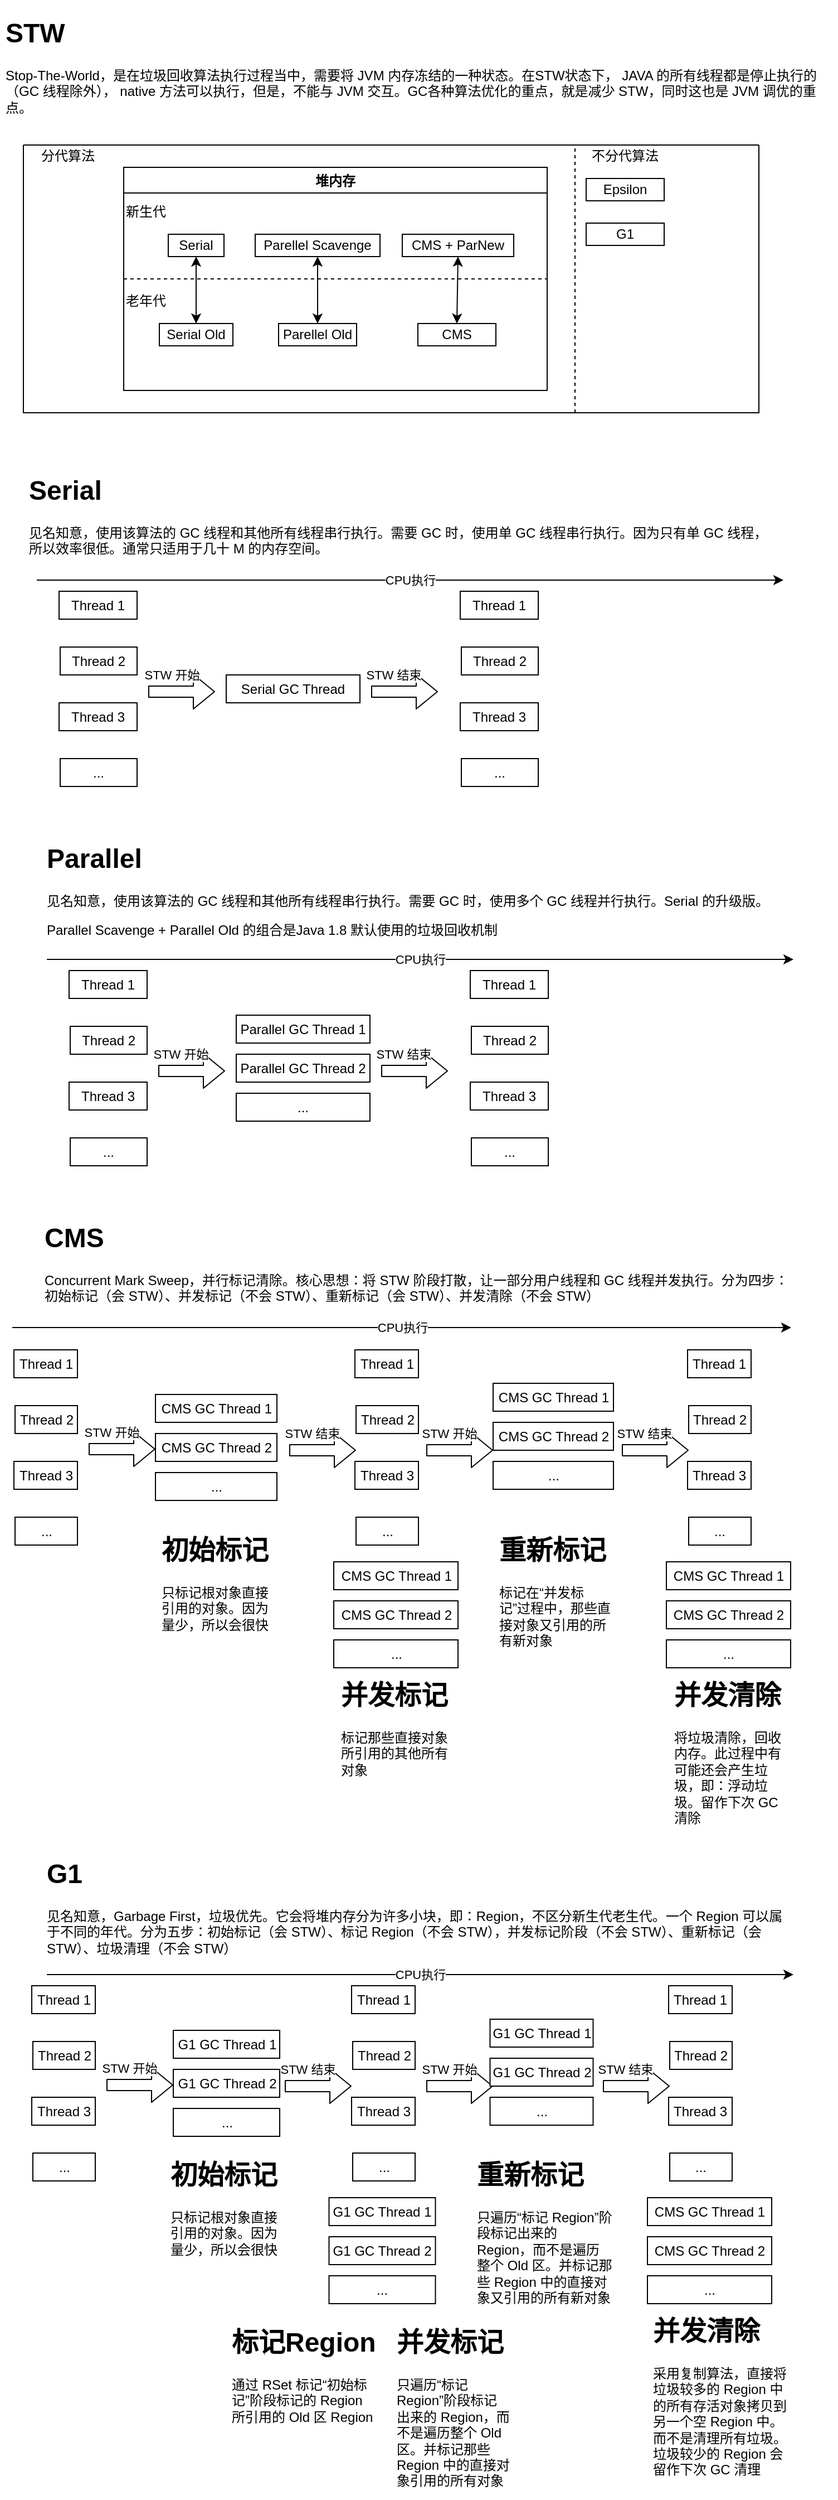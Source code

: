 <mxfile version="15.1.3" type="device"><diagram id="C5RBs43oDa-KdzZeNtuy" name="Page-1"><mxGraphModel dx="1038" dy="616" grid="1" gridSize="10" guides="1" tooltips="1" connect="1" arrows="1" fold="1" page="1" pageScale="1" pageWidth="827" pageHeight="1169" background="#ffffff" math="0" shadow="0"><root><mxCell id="WIyWlLk6GJQsqaUBKTNV-0"/><mxCell id="WIyWlLk6GJQsqaUBKTNV-1" parent="WIyWlLk6GJQsqaUBKTNV-0"/><mxCell id="OI10r6nKXgjfqg_nVH3b-0" value="&lt;h1&gt;STW&lt;/h1&gt;&lt;p&gt;Stop-The-World，是在垃圾回收算法执行过程当中，需要将 JVM 内存冻结的一种状态。在STW状态下， JAVA 的所有线程都是停止执行的（GC 线程除外）， native 方法可以执行，但是，不能与 JVM 交互。GC各种算法优化的重点，就是减少 STW，同时这也是 JVM 调优的重点。&lt;br&gt;&lt;/p&gt;" style="text;html=1;strokeColor=none;spacing=5;spacingTop=-20;whiteSpace=wrap;overflow=hidden;rounded=0;fillColor=#ffffff;" vertex="1" parent="WIyWlLk6GJQsqaUBKTNV-1"><mxGeometry x="39" y="20" width="751" height="110" as="geometry"/></mxCell><mxCell id="OI10r6nKXgjfqg_nVH3b-6" value="堆内存" style="swimlane;fillColor=#ffffff;" vertex="1" parent="WIyWlLk6GJQsqaUBKTNV-1"><mxGeometry x="150" y="160" width="380" height="200" as="geometry"/></mxCell><mxCell id="OI10r6nKXgjfqg_nVH3b-10" value="新生代" style="text;html=1;strokeColor=none;fillColor=none;align=center;verticalAlign=middle;whiteSpace=wrap;rounded=0;" vertex="1" parent="OI10r6nKXgjfqg_nVH3b-6"><mxGeometry y="30" width="40" height="20" as="geometry"/></mxCell><mxCell id="OI10r6nKXgjfqg_nVH3b-11" value="老年代" style="text;html=1;strokeColor=none;fillColor=none;align=center;verticalAlign=middle;whiteSpace=wrap;rounded=0;" vertex="1" parent="OI10r6nKXgjfqg_nVH3b-6"><mxGeometry y="110" width="40" height="20" as="geometry"/></mxCell><mxCell id="OI10r6nKXgjfqg_nVH3b-12" value="Serial" style="rounded=0;whiteSpace=wrap;html=1;fillColor=#ffffff;" vertex="1" parent="OI10r6nKXgjfqg_nVH3b-6"><mxGeometry x="40" y="60" width="50" height="20" as="geometry"/></mxCell><mxCell id="OI10r6nKXgjfqg_nVH3b-13" value="Serial Old" style="rounded=0;whiteSpace=wrap;html=1;fillColor=#ffffff;" vertex="1" parent="OI10r6nKXgjfqg_nVH3b-6"><mxGeometry x="32" y="140" width="66" height="20" as="geometry"/></mxCell><mxCell id="OI10r6nKXgjfqg_nVH3b-14" value="" style="endArrow=classic;startArrow=classic;html=1;entryX=0.5;entryY=1;entryDx=0;entryDy=0;exitX=0.5;exitY=0;exitDx=0;exitDy=0;" edge="1" parent="OI10r6nKXgjfqg_nVH3b-6" source="OI10r6nKXgjfqg_nVH3b-13" target="OI10r6nKXgjfqg_nVH3b-12"><mxGeometry width="50" height="50" relative="1" as="geometry"><mxPoint x="70" y="110" as="sourcePoint"/><mxPoint x="120" y="60" as="targetPoint"/></mxGeometry></mxCell><mxCell id="OI10r6nKXgjfqg_nVH3b-15" value="Parellel Scavenge" style="rounded=0;whiteSpace=wrap;html=1;fillColor=#ffffff;" vertex="1" parent="OI10r6nKXgjfqg_nVH3b-6"><mxGeometry x="118" y="60" width="112" height="20" as="geometry"/></mxCell><mxCell id="OI10r6nKXgjfqg_nVH3b-16" value="Parellel Old" style="rounded=0;whiteSpace=wrap;html=1;fillColor=#ffffff;" vertex="1" parent="OI10r6nKXgjfqg_nVH3b-6"><mxGeometry x="139" y="140" width="70" height="20" as="geometry"/></mxCell><mxCell id="OI10r6nKXgjfqg_nVH3b-17" value="" style="endArrow=classic;startArrow=classic;html=1;entryX=0.5;entryY=1;entryDx=0;entryDy=0;exitX=0.5;exitY=0;exitDx=0;exitDy=0;" edge="1" parent="OI10r6nKXgjfqg_nVH3b-6" source="OI10r6nKXgjfqg_nVH3b-16" target="OI10r6nKXgjfqg_nVH3b-15"><mxGeometry width="50" height="50" relative="1" as="geometry"><mxPoint x="-172" y="-110" as="sourcePoint"/><mxPoint x="-122" y="-160" as="targetPoint"/></mxGeometry></mxCell><mxCell id="OI10r6nKXgjfqg_nVH3b-18" value="CMS" style="rounded=0;whiteSpace=wrap;html=1;fillColor=#ffffff;" vertex="1" parent="OI10r6nKXgjfqg_nVH3b-6"><mxGeometry x="264" y="140" width="70" height="20" as="geometry"/></mxCell><mxCell id="OI10r6nKXgjfqg_nVH3b-19" value="CMS + ParNew" style="rounded=0;whiteSpace=wrap;html=1;fillColor=#ffffff;" vertex="1" parent="OI10r6nKXgjfqg_nVH3b-6"><mxGeometry x="250" y="60" width="100" height="20" as="geometry"/></mxCell><mxCell id="OI10r6nKXgjfqg_nVH3b-31" value="" style="endArrow=classic;startArrow=classic;html=1;entryX=0.5;entryY=1;entryDx=0;entryDy=0;exitX=0.5;exitY=0;exitDx=0;exitDy=0;" edge="1" parent="OI10r6nKXgjfqg_nVH3b-6" source="OI10r6nKXgjfqg_nVH3b-18" target="OI10r6nKXgjfqg_nVH3b-19"><mxGeometry width="50" height="50" relative="1" as="geometry"><mxPoint x="280" y="140" as="sourcePoint"/><mxPoint x="290" y="250" as="targetPoint"/></mxGeometry></mxCell><mxCell id="OI10r6nKXgjfqg_nVH3b-9" value="" style="endArrow=none;dashed=1;html=1;exitX=0;exitY=0.5;exitDx=0;exitDy=0;entryX=1;entryY=0.5;entryDx=0;entryDy=0;" edge="1" parent="WIyWlLk6GJQsqaUBKTNV-1" source="OI10r6nKXgjfqg_nVH3b-6" target="OI10r6nKXgjfqg_nVH3b-6"><mxGeometry width="50" height="50" relative="1" as="geometry"><mxPoint x="350" y="70" as="sourcePoint"/><mxPoint x="400" y="20" as="targetPoint"/></mxGeometry></mxCell><mxCell id="OI10r6nKXgjfqg_nVH3b-24" value="" style="swimlane;startSize=0;fillColor=#ffffff;" vertex="1" parent="WIyWlLk6GJQsqaUBKTNV-1"><mxGeometry x="60" y="140" width="660" height="240" as="geometry"/></mxCell><mxCell id="OI10r6nKXgjfqg_nVH3b-26" value="分代算法" style="text;html=1;strokeColor=none;fillColor=none;align=center;verticalAlign=middle;whiteSpace=wrap;rounded=0;" vertex="1" parent="OI10r6nKXgjfqg_nVH3b-24"><mxGeometry width="80" height="20" as="geometry"/></mxCell><mxCell id="OI10r6nKXgjfqg_nVH3b-27" value="不分代算法" style="text;html=1;strokeColor=none;fillColor=none;align=center;verticalAlign=middle;whiteSpace=wrap;rounded=0;" vertex="1" parent="OI10r6nKXgjfqg_nVH3b-24"><mxGeometry x="500" width="80" height="20" as="geometry"/></mxCell><mxCell id="OI10r6nKXgjfqg_nVH3b-28" value="Epsilon" style="rounded=0;whiteSpace=wrap;html=1;fillColor=#ffffff;" vertex="1" parent="OI10r6nKXgjfqg_nVH3b-24"><mxGeometry x="505" y="30" width="70" height="20" as="geometry"/></mxCell><mxCell id="OI10r6nKXgjfqg_nVH3b-29" value="G1" style="rounded=0;whiteSpace=wrap;html=1;fillColor=#ffffff;" vertex="1" parent="OI10r6nKXgjfqg_nVH3b-24"><mxGeometry x="505" y="70" width="70" height="20" as="geometry"/></mxCell><mxCell id="OI10r6nKXgjfqg_nVH3b-25" value="" style="endArrow=none;dashed=1;html=1;entryX=0.75;entryY=0;entryDx=0;entryDy=0;exitX=0.75;exitY=1;exitDx=0;exitDy=0;" edge="1" parent="WIyWlLk6GJQsqaUBKTNV-1" source="OI10r6nKXgjfqg_nVH3b-24" target="OI10r6nKXgjfqg_nVH3b-24"><mxGeometry width="50" height="50" relative="1" as="geometry"><mxPoint x="555" y="510" as="sourcePoint"/><mxPoint x="400" y="230" as="targetPoint"/></mxGeometry></mxCell><mxCell id="OI10r6nKXgjfqg_nVH3b-30" value="&lt;h1&gt;Serial&lt;/h1&gt;&lt;p&gt;见名知意，使用该算法的 GC 线程和其他所有线程串行执行。需要 GC 时，使用单 GC 线程串行执行。因为只有单 GC 线程，所以效率很低。通常只适用于几十 M 的内存空间。&lt;/p&gt;" style="text;html=1;strokeColor=none;spacing=5;spacingTop=-20;whiteSpace=wrap;overflow=hidden;rounded=0;fillColor=#ffffff;" vertex="1" parent="WIyWlLk6GJQsqaUBKTNV-1"><mxGeometry x="60" y="430" width="680" height="90" as="geometry"/></mxCell><mxCell id="OI10r6nKXgjfqg_nVH3b-32" value="Thread 1" style="rounded=0;whiteSpace=wrap;html=1;fillColor=#ffffff;" vertex="1" parent="WIyWlLk6GJQsqaUBKTNV-1"><mxGeometry x="92" y="540" width="70" height="25" as="geometry"/></mxCell><mxCell id="OI10r6nKXgjfqg_nVH3b-33" value="Thread 2" style="rounded=0;whiteSpace=wrap;html=1;fillColor=#ffffff;" vertex="1" parent="WIyWlLk6GJQsqaUBKTNV-1"><mxGeometry x="93" y="590" width="69" height="25" as="geometry"/></mxCell><mxCell id="OI10r6nKXgjfqg_nVH3b-34" value="Thread 3" style="rounded=0;whiteSpace=wrap;html=1;fillColor=#ffffff;" vertex="1" parent="WIyWlLk6GJQsqaUBKTNV-1"><mxGeometry x="92" y="640" width="70" height="25" as="geometry"/></mxCell><mxCell id="OI10r6nKXgjfqg_nVH3b-35" value="..." style="rounded=0;whiteSpace=wrap;html=1;fillColor=#ffffff;" vertex="1" parent="WIyWlLk6GJQsqaUBKTNV-1"><mxGeometry x="93" y="690" width="69" height="25" as="geometry"/></mxCell><mxCell id="OI10r6nKXgjfqg_nVH3b-37" value="" style="shape=flexArrow;endArrow=classic;html=1;" edge="1" parent="WIyWlLk6GJQsqaUBKTNV-1"><mxGeometry width="50" height="50" relative="1" as="geometry"><mxPoint x="172" y="630" as="sourcePoint"/><mxPoint x="232" y="630" as="targetPoint"/></mxGeometry></mxCell><mxCell id="OI10r6nKXgjfqg_nVH3b-38" value="STW 开始" style="edgeLabel;html=1;align=center;verticalAlign=middle;resizable=0;points=[];" vertex="1" connectable="0" parent="OI10r6nKXgjfqg_nVH3b-37"><mxGeometry x="-0.5" y="2" relative="1" as="geometry"><mxPoint x="6" y="-13" as="offset"/></mxGeometry></mxCell><mxCell id="OI10r6nKXgjfqg_nVH3b-39" value="Serial GC Thread" style="rounded=0;whiteSpace=wrap;html=1;fillColor=#ffffff;" vertex="1" parent="WIyWlLk6GJQsqaUBKTNV-1"><mxGeometry x="242" y="615" width="120" height="25" as="geometry"/></mxCell><mxCell id="OI10r6nKXgjfqg_nVH3b-40" value="Thread 1" style="rounded=0;whiteSpace=wrap;html=1;fillColor=#ffffff;" vertex="1" parent="WIyWlLk6GJQsqaUBKTNV-1"><mxGeometry x="452" y="540" width="70" height="25" as="geometry"/></mxCell><mxCell id="OI10r6nKXgjfqg_nVH3b-41" value="Thread 2" style="rounded=0;whiteSpace=wrap;html=1;fillColor=#ffffff;" vertex="1" parent="WIyWlLk6GJQsqaUBKTNV-1"><mxGeometry x="453" y="590" width="69" height="25" as="geometry"/></mxCell><mxCell id="OI10r6nKXgjfqg_nVH3b-42" value="Thread 3" style="rounded=0;whiteSpace=wrap;html=1;fillColor=#ffffff;" vertex="1" parent="WIyWlLk6GJQsqaUBKTNV-1"><mxGeometry x="452" y="640" width="70" height="25" as="geometry"/></mxCell><mxCell id="OI10r6nKXgjfqg_nVH3b-43" value="..." style="rounded=0;whiteSpace=wrap;html=1;fillColor=#ffffff;" vertex="1" parent="WIyWlLk6GJQsqaUBKTNV-1"><mxGeometry x="453" y="690" width="69" height="25" as="geometry"/></mxCell><mxCell id="OI10r6nKXgjfqg_nVH3b-47" value="" style="shape=flexArrow;endArrow=classic;html=1;" edge="1" parent="WIyWlLk6GJQsqaUBKTNV-1"><mxGeometry width="50" height="50" relative="1" as="geometry"><mxPoint x="372" y="630" as="sourcePoint"/><mxPoint x="432" y="630" as="targetPoint"/></mxGeometry></mxCell><mxCell id="OI10r6nKXgjfqg_nVH3b-48" value="STW 结束" style="edgeLabel;html=1;align=center;verticalAlign=middle;resizable=0;points=[];" vertex="1" connectable="0" parent="OI10r6nKXgjfqg_nVH3b-47"><mxGeometry x="-0.5" y="2" relative="1" as="geometry"><mxPoint x="5" y="-13" as="offset"/></mxGeometry></mxCell><mxCell id="OI10r6nKXgjfqg_nVH3b-50" value="" style="endArrow=classic;html=1;" edge="1" parent="WIyWlLk6GJQsqaUBKTNV-1"><mxGeometry relative="1" as="geometry"><mxPoint x="72" y="530" as="sourcePoint"/><mxPoint x="742" y="530" as="targetPoint"/></mxGeometry></mxCell><mxCell id="OI10r6nKXgjfqg_nVH3b-51" value="CPU执行" style="edgeLabel;resizable=0;html=1;align=center;verticalAlign=middle;" connectable="0" vertex="1" parent="OI10r6nKXgjfqg_nVH3b-50"><mxGeometry relative="1" as="geometry"/></mxCell><mxCell id="OI10r6nKXgjfqg_nVH3b-53" value="&lt;h1&gt;Parallel&lt;/h1&gt;&lt;p&gt;见名知意，使用该算法的 GC 线程和其他所有线程串行执行。需要 GC 时，使用多个 GC 线程并行执行。Serial 的升级版。&lt;/p&gt;&lt;p&gt;Parallel Scavenge + Parallel Old 的组合是Java 1.8 默认使用的垃圾回收机制&lt;/p&gt;" style="text;html=1;strokeColor=none;spacing=5;spacingTop=-20;whiteSpace=wrap;overflow=hidden;rounded=0;fillColor=#ffffff;" vertex="1" parent="WIyWlLk6GJQsqaUBKTNV-1"><mxGeometry x="76" y="760" width="680" height="100" as="geometry"/></mxCell><mxCell id="OI10r6nKXgjfqg_nVH3b-54" value="Thread 1" style="rounded=0;whiteSpace=wrap;html=1;fillColor=#ffffff;" vertex="1" parent="WIyWlLk6GJQsqaUBKTNV-1"><mxGeometry x="101" y="880" width="70" height="25" as="geometry"/></mxCell><mxCell id="OI10r6nKXgjfqg_nVH3b-55" value="Thread 2" style="rounded=0;whiteSpace=wrap;html=1;fillColor=#ffffff;" vertex="1" parent="WIyWlLk6GJQsqaUBKTNV-1"><mxGeometry x="102" y="930" width="69" height="25" as="geometry"/></mxCell><mxCell id="OI10r6nKXgjfqg_nVH3b-56" value="Thread 3" style="rounded=0;whiteSpace=wrap;html=1;fillColor=#ffffff;" vertex="1" parent="WIyWlLk6GJQsqaUBKTNV-1"><mxGeometry x="101" y="980" width="70" height="25" as="geometry"/></mxCell><mxCell id="OI10r6nKXgjfqg_nVH3b-57" value="..." style="rounded=0;whiteSpace=wrap;html=1;fillColor=#ffffff;" vertex="1" parent="WIyWlLk6GJQsqaUBKTNV-1"><mxGeometry x="102" y="1030" width="69" height="25" as="geometry"/></mxCell><mxCell id="OI10r6nKXgjfqg_nVH3b-58" value="" style="shape=flexArrow;endArrow=classic;html=1;" edge="1" parent="WIyWlLk6GJQsqaUBKTNV-1"><mxGeometry width="50" height="50" relative="1" as="geometry"><mxPoint x="181" y="970" as="sourcePoint"/><mxPoint x="241" y="970" as="targetPoint"/></mxGeometry></mxCell><mxCell id="OI10r6nKXgjfqg_nVH3b-59" value="STW 开始" style="edgeLabel;html=1;align=center;verticalAlign=middle;resizable=0;points=[];" vertex="1" connectable="0" parent="OI10r6nKXgjfqg_nVH3b-58"><mxGeometry x="-0.5" y="2" relative="1" as="geometry"><mxPoint x="5" y="-13" as="offset"/></mxGeometry></mxCell><mxCell id="OI10r6nKXgjfqg_nVH3b-60" value="Parallel&amp;nbsp;GC Thread 2" style="rounded=0;whiteSpace=wrap;html=1;fillColor=#ffffff;" vertex="1" parent="WIyWlLk6GJQsqaUBKTNV-1"><mxGeometry x="251" y="955" width="120" height="25" as="geometry"/></mxCell><mxCell id="OI10r6nKXgjfqg_nVH3b-61" value="Thread 1" style="rounded=0;whiteSpace=wrap;html=1;fillColor=#ffffff;" vertex="1" parent="WIyWlLk6GJQsqaUBKTNV-1"><mxGeometry x="461" y="880" width="70" height="25" as="geometry"/></mxCell><mxCell id="OI10r6nKXgjfqg_nVH3b-62" value="Thread 2" style="rounded=0;whiteSpace=wrap;html=1;fillColor=#ffffff;" vertex="1" parent="WIyWlLk6GJQsqaUBKTNV-1"><mxGeometry x="462" y="930" width="69" height="25" as="geometry"/></mxCell><mxCell id="OI10r6nKXgjfqg_nVH3b-63" value="Thread 3" style="rounded=0;whiteSpace=wrap;html=1;fillColor=#ffffff;" vertex="1" parent="WIyWlLk6GJQsqaUBKTNV-1"><mxGeometry x="461" y="980" width="70" height="25" as="geometry"/></mxCell><mxCell id="OI10r6nKXgjfqg_nVH3b-64" value="..." style="rounded=0;whiteSpace=wrap;html=1;fillColor=#ffffff;" vertex="1" parent="WIyWlLk6GJQsqaUBKTNV-1"><mxGeometry x="462" y="1030" width="69" height="25" as="geometry"/></mxCell><mxCell id="OI10r6nKXgjfqg_nVH3b-68" value="" style="shape=flexArrow;endArrow=classic;html=1;" edge="1" parent="WIyWlLk6GJQsqaUBKTNV-1"><mxGeometry width="50" height="50" relative="1" as="geometry"><mxPoint x="381" y="970" as="sourcePoint"/><mxPoint x="441" y="970" as="targetPoint"/></mxGeometry></mxCell><mxCell id="OI10r6nKXgjfqg_nVH3b-69" value="STW 结束" style="edgeLabel;html=1;align=center;verticalAlign=middle;resizable=0;points=[];" vertex="1" connectable="0" parent="OI10r6nKXgjfqg_nVH3b-68"><mxGeometry x="-0.5" y="2" relative="1" as="geometry"><mxPoint x="5" y="-13" as="offset"/></mxGeometry></mxCell><mxCell id="OI10r6nKXgjfqg_nVH3b-70" value="" style="endArrow=classic;html=1;" edge="1" parent="WIyWlLk6GJQsqaUBKTNV-1"><mxGeometry relative="1" as="geometry"><mxPoint x="81" y="870" as="sourcePoint"/><mxPoint x="751" y="870" as="targetPoint"/></mxGeometry></mxCell><mxCell id="OI10r6nKXgjfqg_nVH3b-71" value="CPU执行" style="edgeLabel;resizable=0;html=1;align=center;verticalAlign=middle;" connectable="0" vertex="1" parent="OI10r6nKXgjfqg_nVH3b-70"><mxGeometry relative="1" as="geometry"/></mxCell><mxCell id="OI10r6nKXgjfqg_nVH3b-72" value="Parallel GC Thread 1" style="rounded=0;whiteSpace=wrap;html=1;fillColor=#ffffff;" vertex="1" parent="WIyWlLk6GJQsqaUBKTNV-1"><mxGeometry x="251" y="920" width="120" height="25" as="geometry"/></mxCell><mxCell id="OI10r6nKXgjfqg_nVH3b-73" value="..." style="rounded=0;whiteSpace=wrap;html=1;fillColor=#ffffff;" vertex="1" parent="WIyWlLk6GJQsqaUBKTNV-1"><mxGeometry x="251" y="990" width="120" height="25" as="geometry"/></mxCell><mxCell id="OI10r6nKXgjfqg_nVH3b-77" value="&lt;h1&gt;CMS&lt;/h1&gt;&lt;p&gt;Concurrent Mark Sweep，并行标记清除。核心思想：将 STW 阶段打散，让一部分用户线程和 GC 线程并发执行。分为四步：初始标记（会 STW）、并发标记（不会 STW）、重新标记（会 STW）、并发清除（不会 STW）&lt;/p&gt;" style="text;html=1;strokeColor=none;spacing=5;spacingTop=-20;whiteSpace=wrap;overflow=hidden;rounded=0;fillColor=#ffffff;" vertex="1" parent="WIyWlLk6GJQsqaUBKTNV-1"><mxGeometry x="74" y="1100" width="680" height="90" as="geometry"/></mxCell><mxCell id="OI10r6nKXgjfqg_nVH3b-78" value="Thread 1" style="rounded=0;whiteSpace=wrap;html=1;fillColor=#ffffff;" vertex="1" parent="WIyWlLk6GJQsqaUBKTNV-1"><mxGeometry x="51.5" y="1220" width="57" height="25" as="geometry"/></mxCell><mxCell id="OI10r6nKXgjfqg_nVH3b-79" value="Thread 2" style="rounded=0;whiteSpace=wrap;html=1;fillColor=#ffffff;" vertex="1" parent="WIyWlLk6GJQsqaUBKTNV-1"><mxGeometry x="52.5" y="1270" width="56" height="25" as="geometry"/></mxCell><mxCell id="OI10r6nKXgjfqg_nVH3b-80" value="Thread 3" style="rounded=0;whiteSpace=wrap;html=1;fillColor=#ffffff;" vertex="1" parent="WIyWlLk6GJQsqaUBKTNV-1"><mxGeometry x="51.5" y="1320" width="57" height="25" as="geometry"/></mxCell><mxCell id="OI10r6nKXgjfqg_nVH3b-81" value="..." style="rounded=0;whiteSpace=wrap;html=1;fillColor=#ffffff;" vertex="1" parent="WIyWlLk6GJQsqaUBKTNV-1"><mxGeometry x="52.5" y="1370" width="56" height="25" as="geometry"/></mxCell><mxCell id="OI10r6nKXgjfqg_nVH3b-82" value="" style="shape=flexArrow;endArrow=classic;html=1;" edge="1" parent="WIyWlLk6GJQsqaUBKTNV-1"><mxGeometry width="50" height="50" relative="1" as="geometry"><mxPoint x="118.5" y="1309" as="sourcePoint"/><mxPoint x="178.5" y="1309" as="targetPoint"/></mxGeometry></mxCell><mxCell id="OI10r6nKXgjfqg_nVH3b-83" value="STW 开始" style="edgeLabel;html=1;align=center;verticalAlign=middle;resizable=0;points=[];" vertex="1" connectable="0" parent="OI10r6nKXgjfqg_nVH3b-82"><mxGeometry x="-0.5" y="2" relative="1" as="geometry"><mxPoint x="5" y="-13" as="offset"/></mxGeometry></mxCell><mxCell id="OI10r6nKXgjfqg_nVH3b-84" value="CMS GC Thread 2" style="rounded=0;whiteSpace=wrap;html=1;fillColor=#ffffff;" vertex="1" parent="WIyWlLk6GJQsqaUBKTNV-1"><mxGeometry x="178.5" y="1295" width="109" height="25" as="geometry"/></mxCell><mxCell id="OI10r6nKXgjfqg_nVH3b-89" value="" style="shape=flexArrow;endArrow=classic;html=1;" edge="1" parent="WIyWlLk6GJQsqaUBKTNV-1"><mxGeometry width="50" height="50" relative="1" as="geometry"><mxPoint x="421.5" y="1310" as="sourcePoint"/><mxPoint x="481.5" y="1310" as="targetPoint"/></mxGeometry></mxCell><mxCell id="OI10r6nKXgjfqg_nVH3b-90" value="STW 开始" style="edgeLabel;html=1;align=center;verticalAlign=middle;resizable=0;points=[];" vertex="1" connectable="0" parent="OI10r6nKXgjfqg_nVH3b-89"><mxGeometry x="-0.5" y="2" relative="1" as="geometry"><mxPoint x="5" y="-13" as="offset"/></mxGeometry></mxCell><mxCell id="OI10r6nKXgjfqg_nVH3b-91" value="" style="shape=flexArrow;endArrow=classic;html=1;" edge="1" parent="WIyWlLk6GJQsqaUBKTNV-1"><mxGeometry width="50" height="50" relative="1" as="geometry"><mxPoint x="298.5" y="1310" as="sourcePoint"/><mxPoint x="358.5" y="1310" as="targetPoint"/></mxGeometry></mxCell><mxCell id="OI10r6nKXgjfqg_nVH3b-92" value="STW 结束" style="edgeLabel;html=1;align=center;verticalAlign=middle;resizable=0;points=[];" vertex="1" connectable="0" parent="OI10r6nKXgjfqg_nVH3b-91"><mxGeometry x="-0.5" y="2" relative="1" as="geometry"><mxPoint x="5" y="-13" as="offset"/></mxGeometry></mxCell><mxCell id="OI10r6nKXgjfqg_nVH3b-93" value="" style="endArrow=classic;html=1;" edge="1" parent="WIyWlLk6GJQsqaUBKTNV-1"><mxGeometry relative="1" as="geometry"><mxPoint x="50" y="1200" as="sourcePoint"/><mxPoint x="749" y="1200" as="targetPoint"/></mxGeometry></mxCell><mxCell id="OI10r6nKXgjfqg_nVH3b-94" value="CPU执行" style="edgeLabel;resizable=0;html=1;align=center;verticalAlign=middle;" connectable="0" vertex="1" parent="OI10r6nKXgjfqg_nVH3b-93"><mxGeometry relative="1" as="geometry"/></mxCell><mxCell id="OI10r6nKXgjfqg_nVH3b-95" value="CMS GC Thread 1" style="rounded=0;whiteSpace=wrap;html=1;fillColor=#ffffff;" vertex="1" parent="WIyWlLk6GJQsqaUBKTNV-1"><mxGeometry x="178.5" y="1260" width="109" height="25" as="geometry"/></mxCell><mxCell id="OI10r6nKXgjfqg_nVH3b-96" value="..." style="rounded=0;whiteSpace=wrap;html=1;fillColor=#ffffff;" vertex="1" parent="WIyWlLk6GJQsqaUBKTNV-1"><mxGeometry x="178.5" y="1330" width="109" height="25" as="geometry"/></mxCell><mxCell id="OI10r6nKXgjfqg_nVH3b-101" value="&lt;h1&gt;初始标记&lt;/h1&gt;&lt;p&gt;只标记根对象直接引用的对象。因为量少，所以会很快&lt;/p&gt;" style="text;html=1;strokeColor=none;spacing=5;spacingTop=-20;whiteSpace=wrap;overflow=hidden;rounded=0;fillColor=#ffffff;" vertex="1" parent="WIyWlLk6GJQsqaUBKTNV-1"><mxGeometry x="178.5" y="1380" width="110" height="100" as="geometry"/></mxCell><mxCell id="OI10r6nKXgjfqg_nVH3b-102" value="CMS GC Thread 2" style="rounded=0;whiteSpace=wrap;html=1;fillColor=#ffffff;" vertex="1" parent="WIyWlLk6GJQsqaUBKTNV-1"><mxGeometry x="338.5" y="1445" width="111.5" height="25" as="geometry"/></mxCell><mxCell id="OI10r6nKXgjfqg_nVH3b-103" value="CMS GC Thread 1" style="rounded=0;whiteSpace=wrap;html=1;fillColor=#ffffff;" vertex="1" parent="WIyWlLk6GJQsqaUBKTNV-1"><mxGeometry x="338.5" y="1410" width="111.5" height="25" as="geometry"/></mxCell><mxCell id="OI10r6nKXgjfqg_nVH3b-104" value="..." style="rounded=0;whiteSpace=wrap;html=1;fillColor=#ffffff;" vertex="1" parent="WIyWlLk6GJQsqaUBKTNV-1"><mxGeometry x="338.5" y="1480" width="111.5" height="25" as="geometry"/></mxCell><mxCell id="OI10r6nKXgjfqg_nVH3b-106" value="&lt;h1&gt;并发标记&lt;/h1&gt;&lt;div&gt;标记那些直接对象所引用的其他所有对象&lt;/div&gt;" style="text;html=1;strokeColor=none;spacing=5;spacingTop=-20;whiteSpace=wrap;overflow=hidden;rounded=0;fillColor=#ffffff;" vertex="1" parent="WIyWlLk6GJQsqaUBKTNV-1"><mxGeometry x="340" y="1510" width="110" height="100" as="geometry"/></mxCell><mxCell id="OI10r6nKXgjfqg_nVH3b-107" value="&lt;h1&gt;重新标记&lt;/h1&gt;&lt;div&gt;标记在“并发标记”过程中，那些直接对象又引用的所有新对象&lt;/div&gt;" style="text;html=1;strokeColor=none;spacing=5;spacingTop=-20;whiteSpace=wrap;overflow=hidden;rounded=0;fillColor=#ffffff;" vertex="1" parent="WIyWlLk6GJQsqaUBKTNV-1"><mxGeometry x="481.5" y="1380" width="110" height="110" as="geometry"/></mxCell><mxCell id="OI10r6nKXgjfqg_nVH3b-108" value="CMS GC Thread 2" style="rounded=0;whiteSpace=wrap;html=1;fillColor=#ffffff;" vertex="1" parent="WIyWlLk6GJQsqaUBKTNV-1"><mxGeometry x="481.5" y="1285" width="108" height="25" as="geometry"/></mxCell><mxCell id="OI10r6nKXgjfqg_nVH3b-109" value="CMS GC Thread 1" style="rounded=0;whiteSpace=wrap;html=1;fillColor=#ffffff;" vertex="1" parent="WIyWlLk6GJQsqaUBKTNV-1"><mxGeometry x="481.5" y="1250" width="108" height="25" as="geometry"/></mxCell><mxCell id="OI10r6nKXgjfqg_nVH3b-110" value="..." style="rounded=0;whiteSpace=wrap;html=1;fillColor=#ffffff;" vertex="1" parent="WIyWlLk6GJQsqaUBKTNV-1"><mxGeometry x="481.5" y="1320" width="108" height="25" as="geometry"/></mxCell><mxCell id="OI10r6nKXgjfqg_nVH3b-111" value="Thread 1" style="rounded=0;whiteSpace=wrap;html=1;fillColor=#ffffff;" vertex="1" parent="WIyWlLk6GJQsqaUBKTNV-1"><mxGeometry x="357.5" y="1220" width="57" height="25" as="geometry"/></mxCell><mxCell id="OI10r6nKXgjfqg_nVH3b-112" value="Thread 2" style="rounded=0;whiteSpace=wrap;html=1;fillColor=#ffffff;" vertex="1" parent="WIyWlLk6GJQsqaUBKTNV-1"><mxGeometry x="358.5" y="1270" width="56" height="25" as="geometry"/></mxCell><mxCell id="OI10r6nKXgjfqg_nVH3b-113" value="Thread 3" style="rounded=0;whiteSpace=wrap;html=1;fillColor=#ffffff;" vertex="1" parent="WIyWlLk6GJQsqaUBKTNV-1"><mxGeometry x="357.5" y="1320" width="57" height="25" as="geometry"/></mxCell><mxCell id="OI10r6nKXgjfqg_nVH3b-114" value="..." style="rounded=0;whiteSpace=wrap;html=1;fillColor=#ffffff;" vertex="1" parent="WIyWlLk6GJQsqaUBKTNV-1"><mxGeometry x="358.5" y="1370" width="56" height="25" as="geometry"/></mxCell><mxCell id="OI10r6nKXgjfqg_nVH3b-127" value="" style="shape=flexArrow;endArrow=classic;html=1;" edge="1" parent="WIyWlLk6GJQsqaUBKTNV-1"><mxGeometry width="50" height="50" relative="1" as="geometry"><mxPoint x="597" y="1310" as="sourcePoint"/><mxPoint x="657" y="1310" as="targetPoint"/></mxGeometry></mxCell><mxCell id="OI10r6nKXgjfqg_nVH3b-128" value="STW 结束" style="edgeLabel;html=1;align=center;verticalAlign=middle;resizable=0;points=[];" vertex="1" connectable="0" parent="OI10r6nKXgjfqg_nVH3b-127"><mxGeometry x="-0.5" y="2" relative="1" as="geometry"><mxPoint x="5" y="-13" as="offset"/></mxGeometry></mxCell><mxCell id="OI10r6nKXgjfqg_nVH3b-129" value="CMS GC Thread 2" style="rounded=0;whiteSpace=wrap;html=1;fillColor=#ffffff;" vertex="1" parent="WIyWlLk6GJQsqaUBKTNV-1"><mxGeometry x="637" y="1445" width="111.5" height="25" as="geometry"/></mxCell><mxCell id="OI10r6nKXgjfqg_nVH3b-130" value="CMS GC Thread 1" style="rounded=0;whiteSpace=wrap;html=1;fillColor=#ffffff;" vertex="1" parent="WIyWlLk6GJQsqaUBKTNV-1"><mxGeometry x="637" y="1410" width="111.5" height="25" as="geometry"/></mxCell><mxCell id="OI10r6nKXgjfqg_nVH3b-131" value="..." style="rounded=0;whiteSpace=wrap;html=1;fillColor=#ffffff;" vertex="1" parent="WIyWlLk6GJQsqaUBKTNV-1"><mxGeometry x="637" y="1480" width="111.5" height="25" as="geometry"/></mxCell><mxCell id="OI10r6nKXgjfqg_nVH3b-132" value="&lt;h1&gt;并发清除&lt;/h1&gt;&lt;div&gt;将垃圾清除，回收内存。此过程中有可能还会产生垃圾，即：浮动垃圾。留作下次 GC清除&lt;/div&gt;" style="text;html=1;strokeColor=none;spacing=5;spacingTop=-20;whiteSpace=wrap;overflow=hidden;rounded=0;fillColor=#ffffff;" vertex="1" parent="WIyWlLk6GJQsqaUBKTNV-1"><mxGeometry x="638.5" y="1510" width="110" height="150" as="geometry"/></mxCell><mxCell id="OI10r6nKXgjfqg_nVH3b-133" value="Thread 1" style="rounded=0;whiteSpace=wrap;html=1;fillColor=#ffffff;" vertex="1" parent="WIyWlLk6GJQsqaUBKTNV-1"><mxGeometry x="656" y="1220" width="57" height="25" as="geometry"/></mxCell><mxCell id="OI10r6nKXgjfqg_nVH3b-134" value="Thread 2" style="rounded=0;whiteSpace=wrap;html=1;fillColor=#ffffff;" vertex="1" parent="WIyWlLk6GJQsqaUBKTNV-1"><mxGeometry x="657" y="1270" width="56" height="25" as="geometry"/></mxCell><mxCell id="OI10r6nKXgjfqg_nVH3b-135" value="Thread 3" style="rounded=0;whiteSpace=wrap;html=1;fillColor=#ffffff;" vertex="1" parent="WIyWlLk6GJQsqaUBKTNV-1"><mxGeometry x="656" y="1320" width="57" height="25" as="geometry"/></mxCell><mxCell id="OI10r6nKXgjfqg_nVH3b-136" value="..." style="rounded=0;whiteSpace=wrap;html=1;fillColor=#ffffff;" vertex="1" parent="WIyWlLk6GJQsqaUBKTNV-1"><mxGeometry x="657" y="1370" width="56" height="25" as="geometry"/></mxCell><mxCell id="OI10r6nKXgjfqg_nVH3b-137" value="&lt;h1&gt;G1&lt;/h1&gt;&lt;p&gt;见名知意，Garbage First，垃圾优先。它会将堆内存分为许多小块，即：Region，不区分新生代老生代。一个 Region 可以属于不同的年代。分为五步：初始标记（会 STW）、标记 Region（不会 STW），并发标记阶段（不会 STW）、重新标记（会 STW）、垃圾清理（不会 STW）&lt;/p&gt;" style="text;html=1;strokeColor=none;spacing=5;spacingTop=-20;whiteSpace=wrap;overflow=hidden;rounded=0;fillColor=#ffffff;" vertex="1" parent="WIyWlLk6GJQsqaUBKTNV-1"><mxGeometry x="76" y="1670" width="680" height="100" as="geometry"/></mxCell><mxCell id="OI10r6nKXgjfqg_nVH3b-153" value="" style="endArrow=classic;html=1;" edge="1" parent="WIyWlLk6GJQsqaUBKTNV-1"><mxGeometry relative="1" as="geometry"><mxPoint x="81" y="1780" as="sourcePoint"/><mxPoint x="751" y="1780" as="targetPoint"/></mxGeometry></mxCell><mxCell id="OI10r6nKXgjfqg_nVH3b-154" value="CPU执行" style="edgeLabel;resizable=0;html=1;align=center;verticalAlign=middle;" connectable="0" vertex="1" parent="OI10r6nKXgjfqg_nVH3b-153"><mxGeometry relative="1" as="geometry"/></mxCell><mxCell id="OI10r6nKXgjfqg_nVH3b-196" value="Thread 1" style="rounded=0;whiteSpace=wrap;html=1;fillColor=#ffffff;" vertex="1" parent="WIyWlLk6GJQsqaUBKTNV-1"><mxGeometry x="67.5" y="1790" width="57" height="25" as="geometry"/></mxCell><mxCell id="OI10r6nKXgjfqg_nVH3b-197" value="Thread 2" style="rounded=0;whiteSpace=wrap;html=1;fillColor=#ffffff;" vertex="1" parent="WIyWlLk6GJQsqaUBKTNV-1"><mxGeometry x="68.5" y="1840" width="56" height="25" as="geometry"/></mxCell><mxCell id="OI10r6nKXgjfqg_nVH3b-198" value="Thread 3" style="rounded=0;whiteSpace=wrap;html=1;fillColor=#ffffff;" vertex="1" parent="WIyWlLk6GJQsqaUBKTNV-1"><mxGeometry x="67.5" y="1890" width="57" height="25" as="geometry"/></mxCell><mxCell id="OI10r6nKXgjfqg_nVH3b-199" value="..." style="rounded=0;whiteSpace=wrap;html=1;fillColor=#ffffff;" vertex="1" parent="WIyWlLk6GJQsqaUBKTNV-1"><mxGeometry x="68.5" y="1940" width="56" height="25" as="geometry"/></mxCell><mxCell id="OI10r6nKXgjfqg_nVH3b-200" value="" style="shape=flexArrow;endArrow=classic;html=1;" edge="1" parent="WIyWlLk6GJQsqaUBKTNV-1"><mxGeometry width="50" height="50" relative="1" as="geometry"><mxPoint x="134.5" y="1879" as="sourcePoint"/><mxPoint x="194.5" y="1879" as="targetPoint"/></mxGeometry></mxCell><mxCell id="OI10r6nKXgjfqg_nVH3b-201" value="STW 开始" style="edgeLabel;html=1;align=center;verticalAlign=middle;resizable=0;points=[];" vertex="1" connectable="0" parent="OI10r6nKXgjfqg_nVH3b-200"><mxGeometry x="-0.5" y="2" relative="1" as="geometry"><mxPoint x="5" y="-13" as="offset"/></mxGeometry></mxCell><mxCell id="OI10r6nKXgjfqg_nVH3b-202" value="G1 GC Thread 2" style="rounded=0;whiteSpace=wrap;html=1;fillColor=#ffffff;" vertex="1" parent="WIyWlLk6GJQsqaUBKTNV-1"><mxGeometry x="194.5" y="1865" width="95.5" height="25" as="geometry"/></mxCell><mxCell id="OI10r6nKXgjfqg_nVH3b-203" value="" style="shape=flexArrow;endArrow=classic;html=1;" edge="1" parent="WIyWlLk6GJQsqaUBKTNV-1"><mxGeometry width="50" height="50" relative="1" as="geometry"><mxPoint x="421.5" y="1880" as="sourcePoint"/><mxPoint x="481.5" y="1880" as="targetPoint"/></mxGeometry></mxCell><mxCell id="OI10r6nKXgjfqg_nVH3b-204" value="STW 开始" style="edgeLabel;html=1;align=center;verticalAlign=middle;resizable=0;points=[];" vertex="1" connectable="0" parent="OI10r6nKXgjfqg_nVH3b-203"><mxGeometry x="-0.5" y="2" relative="1" as="geometry"><mxPoint x="5" y="-13" as="offset"/></mxGeometry></mxCell><mxCell id="OI10r6nKXgjfqg_nVH3b-205" value="" style="shape=flexArrow;endArrow=classic;html=1;" edge="1" parent="WIyWlLk6GJQsqaUBKTNV-1"><mxGeometry width="50" height="50" relative="1" as="geometry"><mxPoint x="294.5" y="1880" as="sourcePoint"/><mxPoint x="354.5" y="1880" as="targetPoint"/></mxGeometry></mxCell><mxCell id="OI10r6nKXgjfqg_nVH3b-206" value="STW 结束" style="edgeLabel;html=1;align=center;verticalAlign=middle;resizable=0;points=[];" vertex="1" connectable="0" parent="OI10r6nKXgjfqg_nVH3b-205"><mxGeometry x="-0.5" y="2" relative="1" as="geometry"><mxPoint x="5" y="-13" as="offset"/></mxGeometry></mxCell><mxCell id="OI10r6nKXgjfqg_nVH3b-207" value="G1 GC Thread 1" style="rounded=0;whiteSpace=wrap;html=1;fillColor=#ffffff;" vertex="1" parent="WIyWlLk6GJQsqaUBKTNV-1"><mxGeometry x="194.5" y="1830" width="95.5" height="25" as="geometry"/></mxCell><mxCell id="OI10r6nKXgjfqg_nVH3b-208" value="..." style="rounded=0;whiteSpace=wrap;html=1;fillColor=#ffffff;" vertex="1" parent="WIyWlLk6GJQsqaUBKTNV-1"><mxGeometry x="194.5" y="1900" width="95.5" height="25" as="geometry"/></mxCell><mxCell id="OI10r6nKXgjfqg_nVH3b-209" value="&lt;h1&gt;初始标记&lt;/h1&gt;&lt;p&gt;只标记根对象直接引用的对象。因为量少，所以会很快&lt;/p&gt;" style="text;html=1;strokeColor=none;spacing=5;spacingTop=-20;whiteSpace=wrap;overflow=hidden;rounded=0;fillColor=#ffffff;" vertex="1" parent="WIyWlLk6GJQsqaUBKTNV-1"><mxGeometry x="187.25" y="1940" width="110" height="100" as="geometry"/></mxCell><mxCell id="OI10r6nKXgjfqg_nVH3b-210" value="G1 GC Thread 2" style="rounded=0;whiteSpace=wrap;html=1;fillColor=#ffffff;" vertex="1" parent="WIyWlLk6GJQsqaUBKTNV-1"><mxGeometry x="334.25" y="2015" width="95.5" height="25" as="geometry"/></mxCell><mxCell id="OI10r6nKXgjfqg_nVH3b-211" value="G1 GC Thread 1" style="rounded=0;whiteSpace=wrap;html=1;fillColor=#ffffff;" vertex="1" parent="WIyWlLk6GJQsqaUBKTNV-1"><mxGeometry x="334.25" y="1980" width="95.5" height="25" as="geometry"/></mxCell><mxCell id="OI10r6nKXgjfqg_nVH3b-212" value="..." style="rounded=0;whiteSpace=wrap;html=1;fillColor=#ffffff;" vertex="1" parent="WIyWlLk6GJQsqaUBKTNV-1"><mxGeometry x="334.25" y="2050" width="95.5" height="25" as="geometry"/></mxCell><mxCell id="OI10r6nKXgjfqg_nVH3b-213" value="&lt;h1&gt;标记Region&lt;/h1&gt;&lt;div&gt;通过 RSet 标记“初始标记”阶段标记的 Region 所引用的 Old 区 Region&lt;/div&gt;" style="text;html=1;strokeColor=none;spacing=5;spacingTop=-20;whiteSpace=wrap;overflow=hidden;rounded=0;fillColor=#ffffff;" vertex="1" parent="WIyWlLk6GJQsqaUBKTNV-1"><mxGeometry x="241.75" y="2090" width="138.5" height="100" as="geometry"/></mxCell><mxCell id="OI10r6nKXgjfqg_nVH3b-214" value="&lt;h1&gt;并发标记&lt;/h1&gt;&lt;div&gt;只遍历“标记 Region”阶段标记出来的 Region，而不是遍历整个 Old 区。并标记那些 Region 中的直接对象引用的所有对象&lt;/div&gt;" style="text;html=1;strokeColor=none;spacing=5;spacingTop=-20;whiteSpace=wrap;overflow=hidden;rounded=0;fillColor=#ffffff;" vertex="1" parent="WIyWlLk6GJQsqaUBKTNV-1"><mxGeometry x="390" y="2090" width="110" height="160" as="geometry"/></mxCell><mxCell id="OI10r6nKXgjfqg_nVH3b-215" value="G1 GC Thread 2" style="rounded=0;whiteSpace=wrap;html=1;fillColor=#ffffff;" vertex="1" parent="WIyWlLk6GJQsqaUBKTNV-1"><mxGeometry x="478.75" y="1855" width="92.5" height="25" as="geometry"/></mxCell><mxCell id="OI10r6nKXgjfqg_nVH3b-216" value="G1 GC Thread 1" style="rounded=0;whiteSpace=wrap;html=1;fillColor=#ffffff;" vertex="1" parent="WIyWlLk6GJQsqaUBKTNV-1"><mxGeometry x="478.75" y="1820" width="92.5" height="25" as="geometry"/></mxCell><mxCell id="OI10r6nKXgjfqg_nVH3b-217" value="..." style="rounded=0;whiteSpace=wrap;html=1;fillColor=#ffffff;" vertex="1" parent="WIyWlLk6GJQsqaUBKTNV-1"><mxGeometry x="478.75" y="1890" width="92.5" height="25" as="geometry"/></mxCell><mxCell id="OI10r6nKXgjfqg_nVH3b-218" value="Thread 1" style="rounded=0;whiteSpace=wrap;html=1;fillColor=#ffffff;" vertex="1" parent="WIyWlLk6GJQsqaUBKTNV-1"><mxGeometry x="354.5" y="1790" width="57" height="25" as="geometry"/></mxCell><mxCell id="OI10r6nKXgjfqg_nVH3b-219" value="Thread 2" style="rounded=0;whiteSpace=wrap;html=1;fillColor=#ffffff;" vertex="1" parent="WIyWlLk6GJQsqaUBKTNV-1"><mxGeometry x="355.5" y="1840" width="56" height="25" as="geometry"/></mxCell><mxCell id="OI10r6nKXgjfqg_nVH3b-220" value="Thread 3" style="rounded=0;whiteSpace=wrap;html=1;fillColor=#ffffff;" vertex="1" parent="WIyWlLk6GJQsqaUBKTNV-1"><mxGeometry x="354.5" y="1890" width="57" height="25" as="geometry"/></mxCell><mxCell id="OI10r6nKXgjfqg_nVH3b-221" value="..." style="rounded=0;whiteSpace=wrap;html=1;fillColor=#ffffff;" vertex="1" parent="WIyWlLk6GJQsqaUBKTNV-1"><mxGeometry x="355.5" y="1940" width="56" height="25" as="geometry"/></mxCell><mxCell id="OI10r6nKXgjfqg_nVH3b-222" value="" style="shape=flexArrow;endArrow=classic;html=1;" edge="1" parent="WIyWlLk6GJQsqaUBKTNV-1"><mxGeometry width="50" height="50" relative="1" as="geometry"><mxPoint x="580" y="1880" as="sourcePoint"/><mxPoint x="640" y="1880" as="targetPoint"/></mxGeometry></mxCell><mxCell id="OI10r6nKXgjfqg_nVH3b-223" value="STW 结束" style="edgeLabel;html=1;align=center;verticalAlign=middle;resizable=0;points=[];" vertex="1" connectable="0" parent="OI10r6nKXgjfqg_nVH3b-222"><mxGeometry x="-0.5" y="2" relative="1" as="geometry"><mxPoint x="5" y="-13" as="offset"/></mxGeometry></mxCell><mxCell id="OI10r6nKXgjfqg_nVH3b-224" value="CMS GC Thread 2" style="rounded=0;whiteSpace=wrap;html=1;fillColor=#ffffff;" vertex="1" parent="WIyWlLk6GJQsqaUBKTNV-1"><mxGeometry x="620" y="2015" width="111.5" height="25" as="geometry"/></mxCell><mxCell id="OI10r6nKXgjfqg_nVH3b-225" value="CMS GC Thread 1" style="rounded=0;whiteSpace=wrap;html=1;fillColor=#ffffff;" vertex="1" parent="WIyWlLk6GJQsqaUBKTNV-1"><mxGeometry x="620" y="1980" width="111.5" height="25" as="geometry"/></mxCell><mxCell id="OI10r6nKXgjfqg_nVH3b-226" value="..." style="rounded=0;whiteSpace=wrap;html=1;fillColor=#ffffff;" vertex="1" parent="WIyWlLk6GJQsqaUBKTNV-1"><mxGeometry x="620" y="2050" width="111.5" height="25" as="geometry"/></mxCell><mxCell id="OI10r6nKXgjfqg_nVH3b-227" value="&lt;h1&gt;重新标记&lt;/h1&gt;&lt;div&gt;只遍历“标记 Region”阶段标记出来的 Region，而不是遍历整个 Old 区。并标记那些 Region 中的直接对象又引用的所有新对象&lt;br&gt;&lt;/div&gt;" style="text;html=1;strokeColor=none;spacing=5;spacingTop=-20;whiteSpace=wrap;overflow=hidden;rounded=0;fillColor=#ffffff;" vertex="1" parent="WIyWlLk6GJQsqaUBKTNV-1"><mxGeometry x="462" y="1940" width="130" height="150" as="geometry"/></mxCell><mxCell id="OI10r6nKXgjfqg_nVH3b-228" value="Thread 1" style="rounded=0;whiteSpace=wrap;html=1;fillColor=#ffffff;" vertex="1" parent="WIyWlLk6GJQsqaUBKTNV-1"><mxGeometry x="639" y="1790" width="57" height="25" as="geometry"/></mxCell><mxCell id="OI10r6nKXgjfqg_nVH3b-229" value="Thread 2" style="rounded=0;whiteSpace=wrap;html=1;fillColor=#ffffff;" vertex="1" parent="WIyWlLk6GJQsqaUBKTNV-1"><mxGeometry x="640" y="1840" width="56" height="25" as="geometry"/></mxCell><mxCell id="OI10r6nKXgjfqg_nVH3b-230" value="Thread 3" style="rounded=0;whiteSpace=wrap;html=1;fillColor=#ffffff;" vertex="1" parent="WIyWlLk6GJQsqaUBKTNV-1"><mxGeometry x="639" y="1890" width="57" height="25" as="geometry"/></mxCell><mxCell id="OI10r6nKXgjfqg_nVH3b-231" value="..." style="rounded=0;whiteSpace=wrap;html=1;fillColor=#ffffff;" vertex="1" parent="WIyWlLk6GJQsqaUBKTNV-1"><mxGeometry x="640" y="1940" width="56" height="25" as="geometry"/></mxCell><mxCell id="OI10r6nKXgjfqg_nVH3b-232" value="&lt;h1&gt;并发清除&lt;/h1&gt;&lt;div&gt;采用复制算法，直接将垃圾较多的 Region 中的所有存活对象拷贝到另一个空 Region 中。而不是清理所有垃圾。垃圾较少的 Region 会留作下次 GC 清理&lt;br&gt;&lt;/div&gt;" style="text;html=1;strokeColor=none;spacing=5;spacingTop=-20;whiteSpace=wrap;overflow=hidden;rounded=0;fillColor=#ffffff;" vertex="1" parent="WIyWlLk6GJQsqaUBKTNV-1"><mxGeometry x="620" y="2080" width="130" height="160" as="geometry"/></mxCell></root></mxGraphModel></diagram></mxfile>